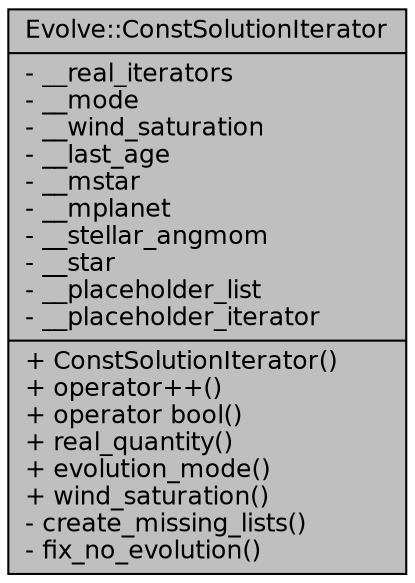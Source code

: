 digraph "Evolve::ConstSolutionIterator"
{
 // INTERACTIVE_SVG=YES
  edge [fontname="Helvetica",fontsize="12",labelfontname="Helvetica",labelfontsize="12"];
  node [fontname="Helvetica",fontsize="12",shape=record];
  Node1 [label="{Evolve::ConstSolutionIterator\n|- __real_iterators\l- __mode\l- __wind_saturation\l- __last_age\l- __mstar\l- __mplanet\l- __stellar_angmom\l- __star\l- __placeholder_list\l- __placeholder_iterator\l|+ ConstSolutionIterator()\l+ operator++()\l+ operator bool()\l+ real_quantity()\l+ evolution_mode()\l+ wind_saturation()\l- create_missing_lists()\l- fix_no_evolution()\l}",height=0.2,width=0.4,color="black", fillcolor="grey75", style="filled", fontcolor="black"];
}
